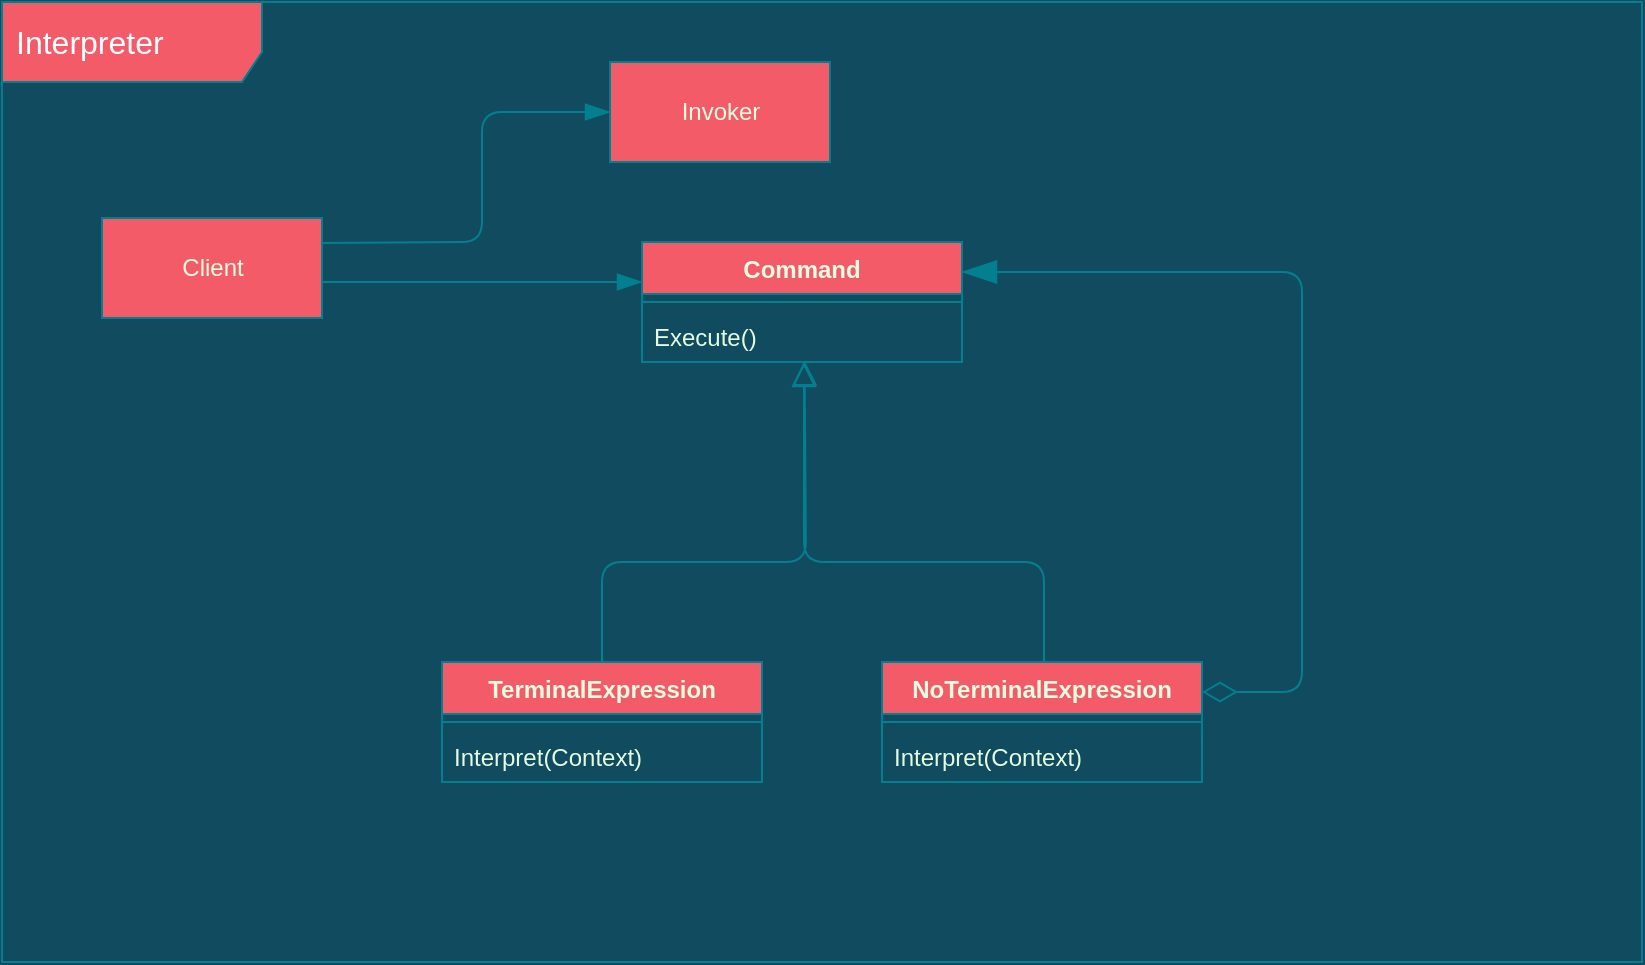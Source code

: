 <mxfile version="15.5.4" type="embed"><diagram id="F_gQ_7oDBF0sjKnGtIvj" name="Page-1"><mxGraphModel dx="1712" dy="1103" grid="1" gridSize="10" guides="1" tooltips="1" connect="1" arrows="1" fold="1" page="1" pageScale="1" pageWidth="827" pageHeight="1169" background="#114B5F" math="0" shadow="0"><root><mxCell id="0"/><mxCell id="1" parent="0"/><mxCell id="82" value="&lt;font color=&quot;#ffffff&quot;&gt;&lt;span style=&quot;font-size: 16px&quot;&gt;Interpreter&lt;/span&gt;&lt;/font&gt;" style="shape=umlFrame;whiteSpace=wrap;html=1;width=130;height=40;boundedLbl=1;verticalAlign=middle;align=left;spacingLeft=5;fillColor=#F45B69;strokeColor=#028090;fontColor=#E4FDE1;" parent="1" vertex="1"><mxGeometry y="240" width="820" height="480" as="geometry"/></mxCell><mxCell id="241" value="Command" style="swimlane;fontStyle=1;align=center;verticalAlign=top;childLayout=stackLayout;horizontal=1;startSize=26;horizontalStack=0;resizeParent=1;resizeParentMax=0;resizeLast=0;collapsible=1;marginBottom=0;rounded=0;sketch=0;fontColor=#E4FDE1;strokeColor=#028090;fillColor=#F45B69;" parent="1" vertex="1"><mxGeometry x="320" y="360" width="160" height="60" as="geometry"/></mxCell><mxCell id="242" value="" style="line;strokeWidth=1;fillColor=none;align=left;verticalAlign=middle;spacingTop=-1;spacingLeft=3;spacingRight=3;rotatable=0;labelPosition=right;points=[];portConstraint=eastwest;rounded=0;sketch=0;fontColor=#E4FDE1;strokeColor=#028090;labelBackgroundColor=#114B5F;" parent="241" vertex="1"><mxGeometry y="26" width="160" height="8" as="geometry"/></mxCell><mxCell id="243" value="Execute()" style="text;strokeColor=none;fillColor=none;align=left;verticalAlign=top;spacingLeft=4;spacingRight=4;overflow=hidden;rotatable=0;points=[[0,0.5],[1,0.5]];portConstraint=eastwest;rounded=0;sketch=0;fontColor=#E4FDE1;" parent="241" vertex="1"><mxGeometry y="34" width="160" height="26" as="geometry"/></mxCell><mxCell id="252" value="Client" style="html=1;rounded=0;sketch=0;fontColor=#E4FDE1;strokeColor=#028090;fillColor=#F45B69;" parent="1" vertex="1"><mxGeometry x="50" y="348" width="110" height="50" as="geometry"/></mxCell><mxCell id="271" value="Invoker" style="html=1;rounded=0;sketch=0;fontColor=#E4FDE1;strokeColor=#028090;fillColor=#F45B69;" vertex="1" parent="1"><mxGeometry x="304" y="270" width="110" height="50" as="geometry"/></mxCell><mxCell id="272" value="NoTerminalExpression" style="swimlane;fontStyle=1;align=center;verticalAlign=top;childLayout=stackLayout;horizontal=1;startSize=26;horizontalStack=0;resizeParent=1;resizeParentMax=0;resizeLast=0;collapsible=1;marginBottom=0;rounded=0;sketch=0;fontColor=#E4FDE1;strokeColor=#028090;fillColor=#F45B69;" vertex="1" parent="1"><mxGeometry x="440" y="570" width="160" height="60" as="geometry"/></mxCell><mxCell id="273" value="" style="line;strokeWidth=1;fillColor=none;align=left;verticalAlign=middle;spacingTop=-1;spacingLeft=3;spacingRight=3;rotatable=0;labelPosition=right;points=[];portConstraint=eastwest;rounded=0;sketch=0;fontColor=#E4FDE1;strokeColor=#028090;labelBackgroundColor=#114B5F;" vertex="1" parent="272"><mxGeometry y="26" width="160" height="8" as="geometry"/></mxCell><mxCell id="274" value="Interpret(Context)" style="text;strokeColor=none;fillColor=none;align=left;verticalAlign=top;spacingLeft=4;spacingRight=4;overflow=hidden;rotatable=0;points=[[0,0.5],[1,0.5]];portConstraint=eastwest;rounded=0;sketch=0;fontColor=#E4FDE1;" vertex="1" parent="272"><mxGeometry y="34" width="160" height="26" as="geometry"/></mxCell><mxCell id="276" value="TerminalExpression" style="swimlane;fontStyle=1;align=center;verticalAlign=top;childLayout=stackLayout;horizontal=1;startSize=26;horizontalStack=0;resizeParent=1;resizeParentMax=0;resizeLast=0;collapsible=1;marginBottom=0;rounded=0;sketch=0;fontColor=#E4FDE1;strokeColor=#028090;fillColor=#F45B69;" vertex="1" parent="1"><mxGeometry x="220" y="570" width="160" height="60" as="geometry"/></mxCell><mxCell id="277" value="" style="line;strokeWidth=1;fillColor=none;align=left;verticalAlign=middle;spacingTop=-1;spacingLeft=3;spacingRight=3;rotatable=0;labelPosition=right;points=[];portConstraint=eastwest;rounded=0;sketch=0;fontColor=#E4FDE1;strokeColor=#028090;labelBackgroundColor=#114B5F;" vertex="1" parent="276"><mxGeometry y="26" width="160" height="8" as="geometry"/></mxCell><mxCell id="278" value="Interpret(Context)" style="text;strokeColor=none;fillColor=none;align=left;verticalAlign=top;spacingLeft=4;spacingRight=4;overflow=hidden;rotatable=0;points=[[0,0.5],[1,0.5]];portConstraint=eastwest;rounded=0;sketch=0;fontColor=#E4FDE1;" vertex="1" parent="276"><mxGeometry y="34" width="160" height="26" as="geometry"/></mxCell><mxCell id="287" value="" style="endArrow=blockThin;startArrow=none;endFill=1;startFill=0;endSize=10;html=1;verticalAlign=bottom;labelBackgroundColor=none;rounded=1;sketch=0;fontColor=#E4FDE1;strokeColor=#028090;fillColor=#F45B69;jumpSize=8;startSize=10;exitX=1;exitY=0.25;exitDx=0;exitDy=0;entryX=0;entryY=0.5;entryDx=0;entryDy=0;" edge="1" parent="1" source="252" target="271"><mxGeometry width="160" relative="1" as="geometry"><mxPoint x="60" y="460" as="sourcePoint"/><mxPoint x="220" y="460" as="targetPoint"/><Array as="points"><mxPoint x="240" y="360"/><mxPoint x="240" y="295"/></Array></mxGeometry></mxCell><mxCell id="288" value="" style="html=1;verticalAlign=bottom;labelBackgroundColor=none;endArrow=blockThin;endFill=1;rounded=1;sketch=0;fontColor=#E4FDE1;startSize=10;endSize=10;strokeColor=#028090;fillColor=#F45B69;jumpSize=8;" edge="1" parent="1"><mxGeometry width="160" relative="1" as="geometry"><mxPoint x="160" y="380" as="sourcePoint"/><mxPoint x="320" y="380" as="targetPoint"/></mxGeometry></mxCell><mxCell id="289" value="" style="html=1;verticalAlign=bottom;labelBackgroundColor=none;endArrow=block;endFill=0;rounded=1;sketch=0;fontColor=#E4FDE1;startSize=10;endSize=10;strokeColor=#028090;fillColor=#F45B69;jumpSize=8;entryX=0.508;entryY=0.974;entryDx=0;entryDy=0;entryPerimeter=0;exitX=0.5;exitY=0;exitDx=0;exitDy=0;" edge="1" parent="1" source="276" target="243"><mxGeometry width="160" relative="1" as="geometry"><mxPoint x="230" y="510" as="sourcePoint"/><mxPoint x="390" y="510" as="targetPoint"/><Array as="points"><mxPoint x="300" y="520"/><mxPoint x="402" y="520"/></Array></mxGeometry></mxCell><mxCell id="290" value="" style="html=1;verticalAlign=bottom;labelBackgroundColor=none;endArrow=block;endFill=0;rounded=1;sketch=0;fontColor=#E4FDE1;startSize=10;endSize=10;strokeColor=#028090;fillColor=#F45B69;jumpSize=8;exitX=0.5;exitY=0;exitDx=0;exitDy=0;" edge="1" parent="1"><mxGeometry width="160" relative="1" as="geometry"><mxPoint x="521" y="570" as="sourcePoint"/><mxPoint x="401" y="420" as="targetPoint"/><Array as="points"><mxPoint x="521" y="520"/><mxPoint x="401" y="520"/></Array></mxGeometry></mxCell><mxCell id="291" value="" style="endArrow=diamondThin;startArrow=blockThin;endFill=0;startFill=1;html=1;rounded=1;sketch=0;fontColor=#E4FDE1;startSize=15;endSize=15;strokeColor=#028090;fillColor=#F45B69;jumpSize=10;strokeWidth=1;targetPerimeterSpacing=10;sourcePerimeterSpacing=5;entryX=1;entryY=0.25;entryDx=0;entryDy=0;exitX=1;exitY=0.25;exitDx=0;exitDy=0;" edge="1" parent="1" source="241" target="272"><mxGeometry width="160" relative="1" as="geometry"><mxPoint x="580" y="460" as="sourcePoint"/><mxPoint x="740" y="460" as="targetPoint"/><Array as="points"><mxPoint x="650" y="375"/><mxPoint x="650" y="585"/></Array></mxGeometry></mxCell></root></mxGraphModel></diagram></mxfile>